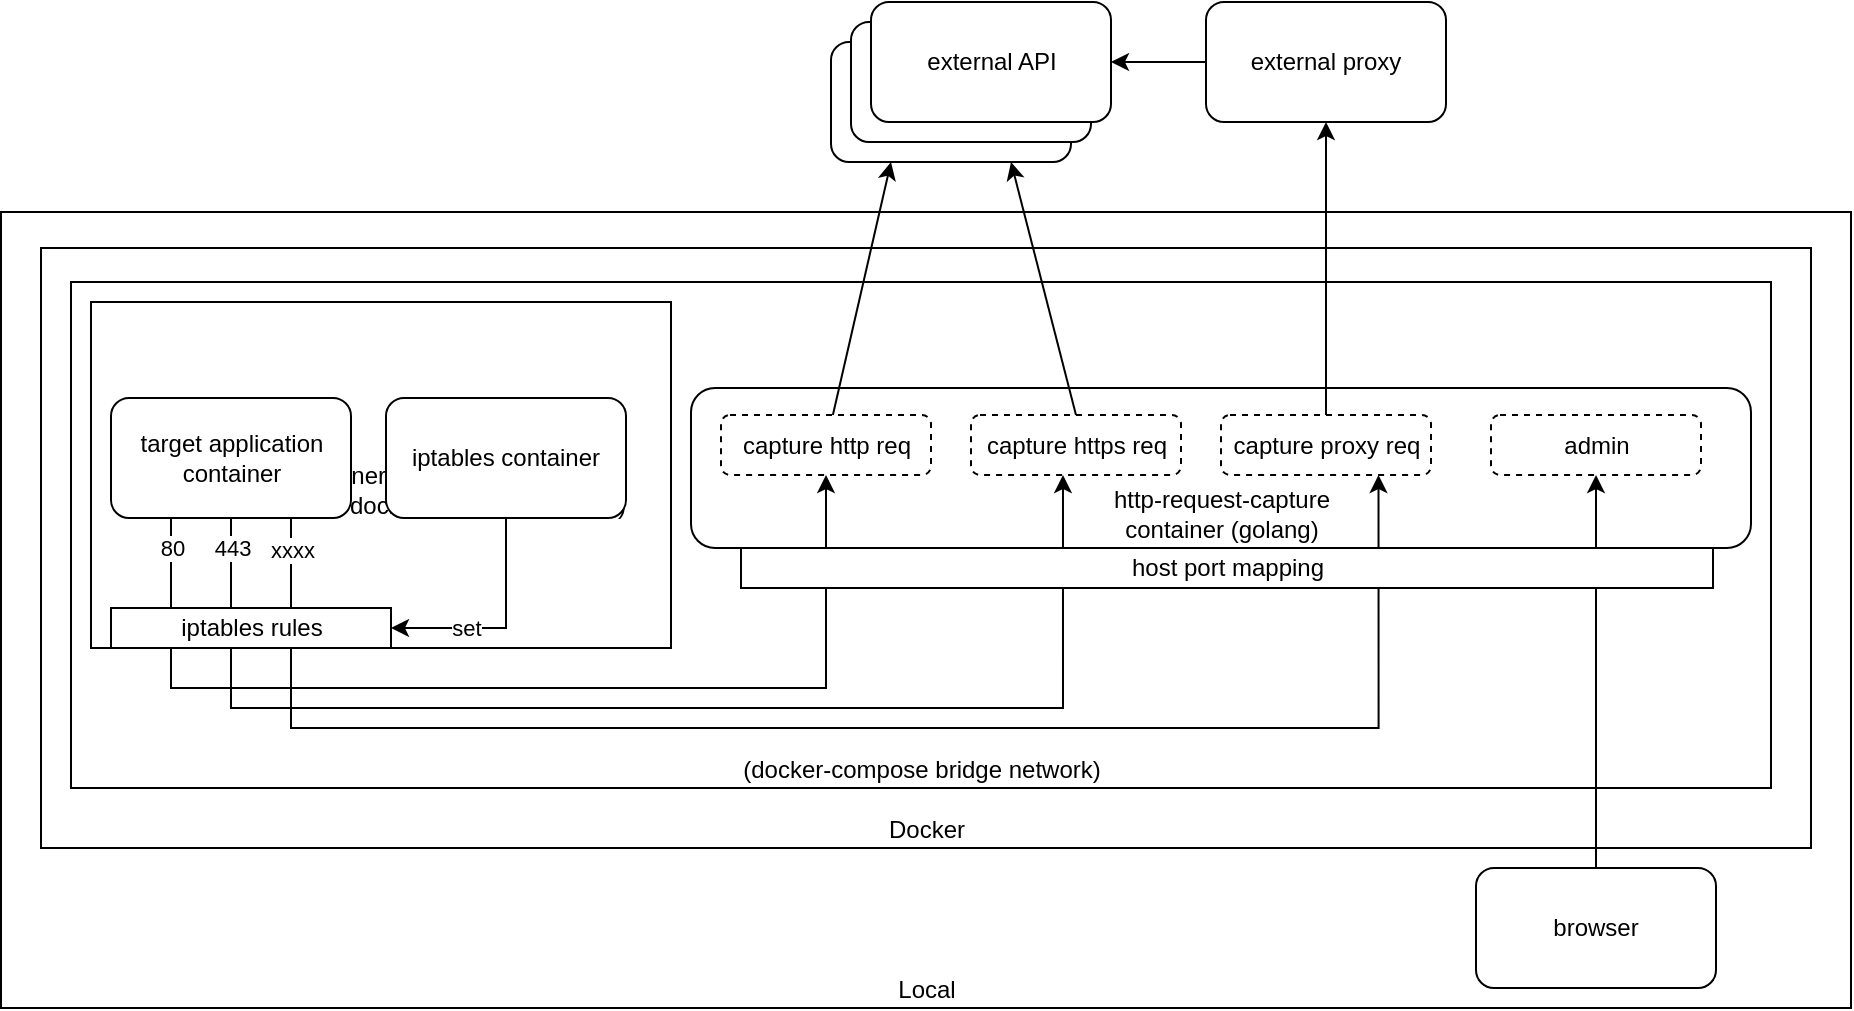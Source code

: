 <mxfile version="11.2.8" pages="1"><diagram id="HuvU8xzOlCezcyk_x-uo" name="Page-1"><mxGraphModel dx="1186" dy="517" grid="1" gridSize="10" guides="1" tooltips="1" connect="1" arrows="1" fold="1" page="1" pageScale="1" pageWidth="850" pageHeight="1100" math="0" shadow="0"><root><mxCell id="0"/><mxCell id="1" parent="0"/><mxCell id="RFDlzafF_1aDp47PwjV5-11" value="Local" style="rounded=0;whiteSpace=wrap;html=1;verticalAlign=bottom;" parent="1" vertex="1"><mxGeometry x="7.5" y="112" width="925" height="398" as="geometry"/></mxCell><mxCell id="RFDlzafF_1aDp47PwjV5-22" value="Docker" style="rounded=0;whiteSpace=wrap;html=1;verticalAlign=bottom;" parent="1" vertex="1"><mxGeometry x="27.5" y="130" width="885" height="300" as="geometry"/></mxCell><mxCell id="RFDlzafF_1aDp47PwjV5-7" value="(docker-compose bridge network)" style="rounded=0;whiteSpace=wrap;html=1;verticalAlign=bottom;" parent="1" vertex="1"><mxGeometry x="42.5" y="147" width="850" height="253" as="geometry"/></mxCell><mxCell id="RFDlzafF_1aDp47PwjV5-2" value="container network&lt;br&gt;(this CAN be inside docker-compose network)" style="rounded=0;whiteSpace=wrap;html=1;verticalAlign=upper;" parent="1" vertex="1"><mxGeometry x="52.5" y="157" width="290" height="173" as="geometry"/></mxCell><mxCell id="RFDlzafF_1aDp47PwjV5-3" value="target application container" style="rounded=1;whiteSpace=wrap;html=1;" parent="1" vertex="1"><mxGeometry x="62.5" y="205" width="120" height="60" as="geometry"/></mxCell><mxCell id="MQi9uN9I0GrxHPrnSuP--8" value="set" style="edgeStyle=orthogonalEdgeStyle;rounded=0;orthogonalLoop=1;jettySize=auto;html=1;exitX=0.5;exitY=1;exitDx=0;exitDy=0;entryX=1;entryY=0.5;entryDx=0;entryDy=0;" parent="1" source="RFDlzafF_1aDp47PwjV5-6" target="RFDlzafF_1aDp47PwjV5-21" edge="1"><mxGeometry x="-0.018" y="-20" relative="1" as="geometry"><mxPoint x="-20" y="20" as="offset"/></mxGeometry></mxCell><mxCell id="RFDlzafF_1aDp47PwjV5-6" value="iptables container" style="rounded=1;whiteSpace=wrap;html=1;" parent="1" vertex="1"><mxGeometry x="200" y="205" width="120" height="60" as="geometry"/></mxCell><mxCell id="RFDlzafF_1aDp47PwjV5-9" value="external proxy" style="rounded=1;whiteSpace=wrap;html=1;" parent="1" vertex="1"><mxGeometry x="610" y="7" width="120" height="60" as="geometry"/></mxCell><mxCell id="RFDlzafF_1aDp47PwjV5-10" value="external API" style="rounded=1;whiteSpace=wrap;html=1;" parent="1" vertex="1"><mxGeometry x="422.5" y="27" width="120" height="60" as="geometry"/></mxCell><mxCell id="MQi9uN9I0GrxHPrnSuP--1" value="external API" style="rounded=1;whiteSpace=wrap;html=1;" parent="1" vertex="1"><mxGeometry x="432.5" y="17" width="120" height="60" as="geometry"/></mxCell><mxCell id="MQi9uN9I0GrxHPrnSuP--2" value="external API" style="rounded=1;whiteSpace=wrap;html=1;" parent="1" vertex="1"><mxGeometry x="442.5" y="7" width="120" height="60" as="geometry"/></mxCell><mxCell id="MQi9uN9I0GrxHPrnSuP--14" value="" style="endArrow=classic;html=1;exitX=0;exitY=0.5;exitDx=0;exitDy=0;" parent="1" target="MQi9uN9I0GrxHPrnSuP--2" edge="1" source="RFDlzafF_1aDp47PwjV5-9"><mxGeometry x="-0.792" y="10" width="50" height="50" relative="1" as="geometry"><mxPoint x="747.5" y="47" as="sourcePoint"/><mxPoint x="796.54" y="79" as="targetPoint"/><mxPoint as="offset"/></mxGeometry></mxCell><mxCell id="5lKBMlvsrKag2X9gjzRc-1" value="browser" style="rounded=1;whiteSpace=wrap;html=1;" parent="1" vertex="1"><mxGeometry x="745" y="440" width="120" height="60" as="geometry"/></mxCell><mxCell id="RFDlzafF_1aDp47PwjV5-4" value="http-request-capture&lt;br&gt;container (golang)" style="rounded=1;whiteSpace=wrap;html=1;align=center;verticalAlign=bottom;" parent="1" vertex="1"><mxGeometry x="352.5" y="200" width="530" height="80" as="geometry"/></mxCell><mxCell id="RFDlzafF_1aDp47PwjV5-16" style="edgeStyle=orthogonalEdgeStyle;rounded=0;orthogonalLoop=1;jettySize=auto;html=1;exitX=0.5;exitY=0;exitDx=0;exitDy=0;" parent="1" source="Hjpslro9qLypjtkcD7iB-4" target="RFDlzafF_1aDp47PwjV5-9" edge="1"><mxGeometry relative="1" as="geometry"><mxPoint x="687.5" y="177" as="sourcePoint"/></mxGeometry></mxCell><mxCell id="Ib2ewbk3OasD9NcbiMM3-12" value="capture http req" style="rounded=1;whiteSpace=wrap;html=1;dashed=1;" parent="1" vertex="1"><mxGeometry x="367.5" y="213.5" width="105" height="30" as="geometry"/></mxCell><mxCell id="Hjpslro9qLypjtkcD7iB-3" value="capture https req" style="rounded=1;whiteSpace=wrap;html=1;dashed=1;" vertex="1" parent="1"><mxGeometry x="492.5" y="213.5" width="105" height="30" as="geometry"/></mxCell><mxCell id="Hjpslro9qLypjtkcD7iB-4" value="capture proxy req" style="rounded=1;whiteSpace=wrap;html=1;dashed=1;" vertex="1" parent="1"><mxGeometry x="617.5" y="213.5" width="105" height="30" as="geometry"/></mxCell><mxCell id="Hjpslro9qLypjtkcD7iB-5" value="admin" style="rounded=1;whiteSpace=wrap;html=1;dashed=1;" vertex="1" parent="1"><mxGeometry x="752.5" y="213.5" width="105" height="30" as="geometry"/></mxCell><mxCell id="MQi9uN9I0GrxHPrnSuP--5" value="" style="endArrow=classic;html=1;entryX=0.25;entryY=1;entryDx=0;entryDy=0;" parent="1" source="Ib2ewbk3OasD9NcbiMM3-12" target="RFDlzafF_1aDp47PwjV5-10" edge="1"><mxGeometry x="-0.792" y="10" width="50" height="50" relative="1" as="geometry"><mxPoint x="389.5" y="46.5" as="sourcePoint"/><mxPoint x="477.5" y="-13.5" as="targetPoint"/><mxPoint as="offset"/></mxGeometry></mxCell><mxCell id="MQi9uN9I0GrxHPrnSuP--6" value="" style="endArrow=classic;html=1;entryX=0.75;entryY=1;entryDx=0;entryDy=0;exitX=0.5;exitY=0;exitDx=0;exitDy=0;" parent="1" source="Hjpslro9qLypjtkcD7iB-3" target="RFDlzafF_1aDp47PwjV5-10" edge="1"><mxGeometry x="-0.792" y="10" width="50" height="50" relative="1" as="geometry"><mxPoint x="389.5" y="46.5" as="sourcePoint"/><mxPoint x="487.5" y="-3.5" as="targetPoint"/><mxPoint as="offset"/></mxGeometry></mxCell><mxCell id="Hjpslro9qLypjtkcD7iB-6" style="edgeStyle=orthogonalEdgeStyle;rounded=0;orthogonalLoop=1;jettySize=auto;html=1;exitX=0.5;exitY=0;exitDx=0;exitDy=0;entryX=0.5;entryY=1;entryDx=0;entryDy=0;" edge="1" parent="1" source="5lKBMlvsrKag2X9gjzRc-1" target="Hjpslro9qLypjtkcD7iB-5"><mxGeometry relative="1" as="geometry"><mxPoint x="680.5" y="194" as="sourcePoint"/><mxPoint x="680.5" y="77" as="targetPoint"/></mxGeometry></mxCell><mxCell id="Hjpslro9qLypjtkcD7iB-7" value="80" style="edgeStyle=orthogonalEdgeStyle;rounded=0;orthogonalLoop=1;jettySize=auto;html=1;exitX=0.25;exitY=1;exitDx=0;exitDy=0;entryX=0.5;entryY=1;entryDx=0;entryDy=0;" edge="1" parent="1" source="RFDlzafF_1aDp47PwjV5-3" target="Ib2ewbk3OasD9NcbiMM3-12"><mxGeometry x="-0.942" relative="1" as="geometry"><mxPoint x="815.5" y="430" as="sourcePoint"/><mxPoint x="815.5" y="224" as="targetPoint"/><Array as="points"><mxPoint x="92.5" y="350"/><mxPoint x="420.5" y="350"/></Array><mxPoint as="offset"/></mxGeometry></mxCell><mxCell id="Hjpslro9qLypjtkcD7iB-8" value="443" style="edgeStyle=orthogonalEdgeStyle;rounded=0;orthogonalLoop=1;jettySize=auto;html=1;exitX=0.5;exitY=1;exitDx=0;exitDy=0;entryX=0.438;entryY=1;entryDx=0;entryDy=0;entryPerimeter=0;" edge="1" parent="1" source="RFDlzafF_1aDp47PwjV5-3" target="Hjpslro9qLypjtkcD7iB-3"><mxGeometry x="-0.952" relative="1" as="geometry"><mxPoint x="102.5" y="275" as="sourcePoint"/><mxPoint x="430.5" y="224" as="targetPoint"/><Array as="points"><mxPoint x="122.5" y="360"/><mxPoint x="538.5" y="360"/></Array><mxPoint as="offset"/></mxGeometry></mxCell><mxCell id="Hjpslro9qLypjtkcD7iB-9" value="xxxx" style="edgeStyle=orthogonalEdgeStyle;rounded=0;orthogonalLoop=1;jettySize=auto;html=1;exitX=0.75;exitY=1;exitDx=0;exitDy=0;entryX=0.75;entryY=1;entryDx=0;entryDy=0;" edge="1" parent="1" source="RFDlzafF_1aDp47PwjV5-3" target="Hjpslro9qLypjtkcD7iB-4"><mxGeometry x="-0.96" relative="1" as="geometry"><mxPoint x="132.5" y="275" as="sourcePoint"/><mxPoint x="548.5" y="224" as="targetPoint"/><Array as="points"><mxPoint x="152.5" y="370"/><mxPoint x="696.5" y="370"/></Array><mxPoint as="offset"/></mxGeometry></mxCell><mxCell id="4OPBk9Twuief65HOpsA9-1" value="host port mapping" style="rounded=0;whiteSpace=wrap;html=1;rotation=0;direction=east;" parent="1" vertex="1"><mxGeometry x="377.5" y="280" width="486" height="20" as="geometry"/></mxCell><mxCell id="RFDlzafF_1aDp47PwjV5-21" value="iptables rules" style="rounded=0;whiteSpace=wrap;html=1;rotation=0;" parent="1" vertex="1"><mxGeometry x="62.5" y="310" width="140" height="20" as="geometry"/></mxCell></root></mxGraphModel></diagram></mxfile>